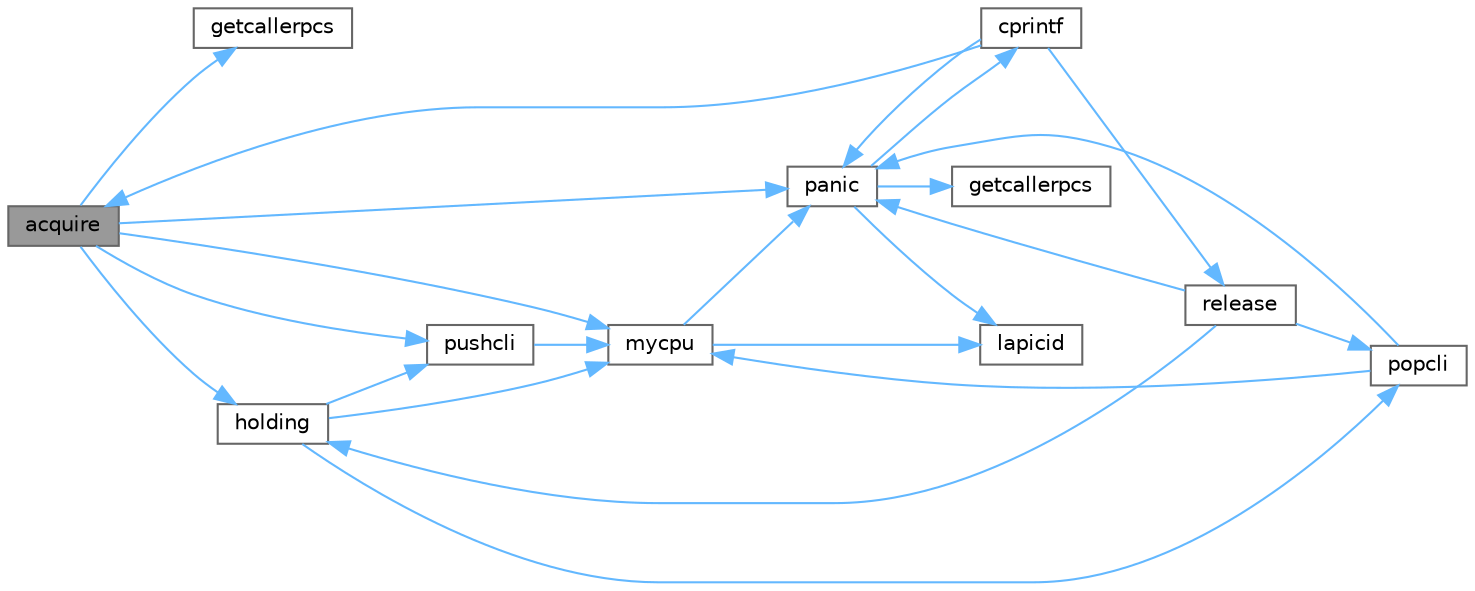digraph "acquire"
{
 // LATEX_PDF_SIZE
  bgcolor="transparent";
  edge [fontname=Helvetica,fontsize=10,labelfontname=Helvetica,labelfontsize=10];
  node [fontname=Helvetica,fontsize=10,shape=box,height=0.2,width=0.4];
  rankdir="LR";
  Node1 [id="Node000001",label="acquire",height=0.2,width=0.4,color="gray40", fillcolor="grey60", style="filled", fontcolor="black",tooltip=" "];
  Node1 -> Node2 [id="edge23_Node000001_Node000002",color="steelblue1",style="solid",tooltip=" "];
  Node2 [id="Node000002",label="getcallerpcs",height=0.2,width=0.4,color="grey40", fillcolor="white", style="filled",URL="$d3/d2d/spinlock_8c.html#a6ac35304ea80f01086b47edcc2328010",tooltip=" "];
  Node1 -> Node3 [id="edge24_Node000001_Node000003",color="steelblue1",style="solid",tooltip=" "];
  Node3 [id="Node000003",label="holding",height=0.2,width=0.4,color="grey40", fillcolor="white", style="filled",URL="$d3/d2d/spinlock_8c.html#aea48df3e5cfb903179ad3dc78ab502d9",tooltip=" "];
  Node3 -> Node4 [id="edge25_Node000003_Node000004",color="steelblue1",style="solid",tooltip=" "];
  Node4 [id="Node000004",label="mycpu",height=0.2,width=0.4,color="grey40", fillcolor="white", style="filled",URL="$d3/dda/proc_8c.html#ad427959ad025dabd8cd393b27ec39160",tooltip=" "];
  Node4 -> Node5 [id="edge26_Node000004_Node000005",color="steelblue1",style="solid",tooltip=" "];
  Node5 [id="Node000005",label="lapicid",height=0.2,width=0.4,color="grey40", fillcolor="white", style="filled",URL="$dc/df6/lapic_8c.html#a627f7996b64f99d885244a5102c85164",tooltip=" "];
  Node4 -> Node6 [id="edge27_Node000004_Node000006",color="steelblue1",style="solid",tooltip=" "];
  Node6 [id="Node000006",label="panic",height=0.2,width=0.4,color="grey40", fillcolor="white", style="filled",URL="$d0/d56/console_8c.html#a95c0aca5d6d7487933984f08b189917a",tooltip=" "];
  Node6 -> Node7 [id="edge28_Node000006_Node000007",color="steelblue1",style="solid",tooltip=" "];
  Node7 [id="Node000007",label="cprintf",height=0.2,width=0.4,color="grey40", fillcolor="white", style="filled",URL="$d0/d56/console_8c.html#a90f0742d846503e4ed1804f1df421ec6",tooltip=" "];
  Node7 -> Node1 [id="edge29_Node000007_Node000001",color="steelblue1",style="solid",tooltip=" "];
  Node7 -> Node6 [id="edge30_Node000007_Node000006",color="steelblue1",style="solid",tooltip=" "];
  Node7 -> Node8 [id="edge31_Node000007_Node000008",color="steelblue1",style="solid",tooltip=" "];
  Node8 [id="Node000008",label="release",height=0.2,width=0.4,color="grey40", fillcolor="white", style="filled",URL="$d3/d2d/spinlock_8c.html#a1cee376aa9a00e754bf5481cd5f3d97b",tooltip=" "];
  Node8 -> Node3 [id="edge32_Node000008_Node000003",color="steelblue1",style="solid",tooltip=" "];
  Node8 -> Node6 [id="edge33_Node000008_Node000006",color="steelblue1",style="solid",tooltip=" "];
  Node8 -> Node9 [id="edge34_Node000008_Node000009",color="steelblue1",style="solid",tooltip=" "];
  Node9 [id="Node000009",label="popcli",height=0.2,width=0.4,color="grey40", fillcolor="white", style="filled",URL="$d3/d2d/spinlock_8c.html#ae3424f669269fef400ce29c3aeb43fdb",tooltip=" "];
  Node9 -> Node4 [id="edge35_Node000009_Node000004",color="steelblue1",style="solid",tooltip=" "];
  Node9 -> Node6 [id="edge36_Node000009_Node000006",color="steelblue1",style="solid",tooltip=" "];
  Node6 -> Node10 [id="edge37_Node000006_Node000010",color="steelblue1",style="solid",tooltip=" "];
  Node10 [id="Node000010",label="getcallerpcs",height=0.2,width=0.4,color="grey40", fillcolor="white", style="filled",URL="$d5/d64/defs_8h.html#a4105de9e2969515d6c6c795c4386f69f",tooltip=" "];
  Node6 -> Node5 [id="edge38_Node000006_Node000005",color="steelblue1",style="solid",tooltip=" "];
  Node3 -> Node9 [id="edge39_Node000003_Node000009",color="steelblue1",style="solid",tooltip=" "];
  Node3 -> Node11 [id="edge40_Node000003_Node000011",color="steelblue1",style="solid",tooltip=" "];
  Node11 [id="Node000011",label="pushcli",height=0.2,width=0.4,color="grey40", fillcolor="white", style="filled",URL="$d3/d2d/spinlock_8c.html#a206b749d1b7768dadce61cbcde7e0f1c",tooltip=" "];
  Node11 -> Node4 [id="edge41_Node000011_Node000004",color="steelblue1",style="solid",tooltip=" "];
  Node1 -> Node4 [id="edge42_Node000001_Node000004",color="steelblue1",style="solid",tooltip=" "];
  Node1 -> Node6 [id="edge43_Node000001_Node000006",color="steelblue1",style="solid",tooltip=" "];
  Node1 -> Node11 [id="edge44_Node000001_Node000011",color="steelblue1",style="solid",tooltip=" "];
}
